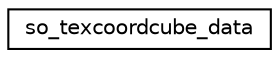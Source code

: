 digraph "Graphical Class Hierarchy"
{
 // LATEX_PDF_SIZE
  edge [fontname="Helvetica",fontsize="10",labelfontname="Helvetica",labelfontsize="10"];
  node [fontname="Helvetica",fontsize="10",shape=record];
  rankdir="LR";
  Node0 [label="so_texcoordcube_data",height=0.2,width=0.4,color="black", fillcolor="white", style="filled",URL="$structso__texcoordcube__data.html",tooltip=" "];
}
